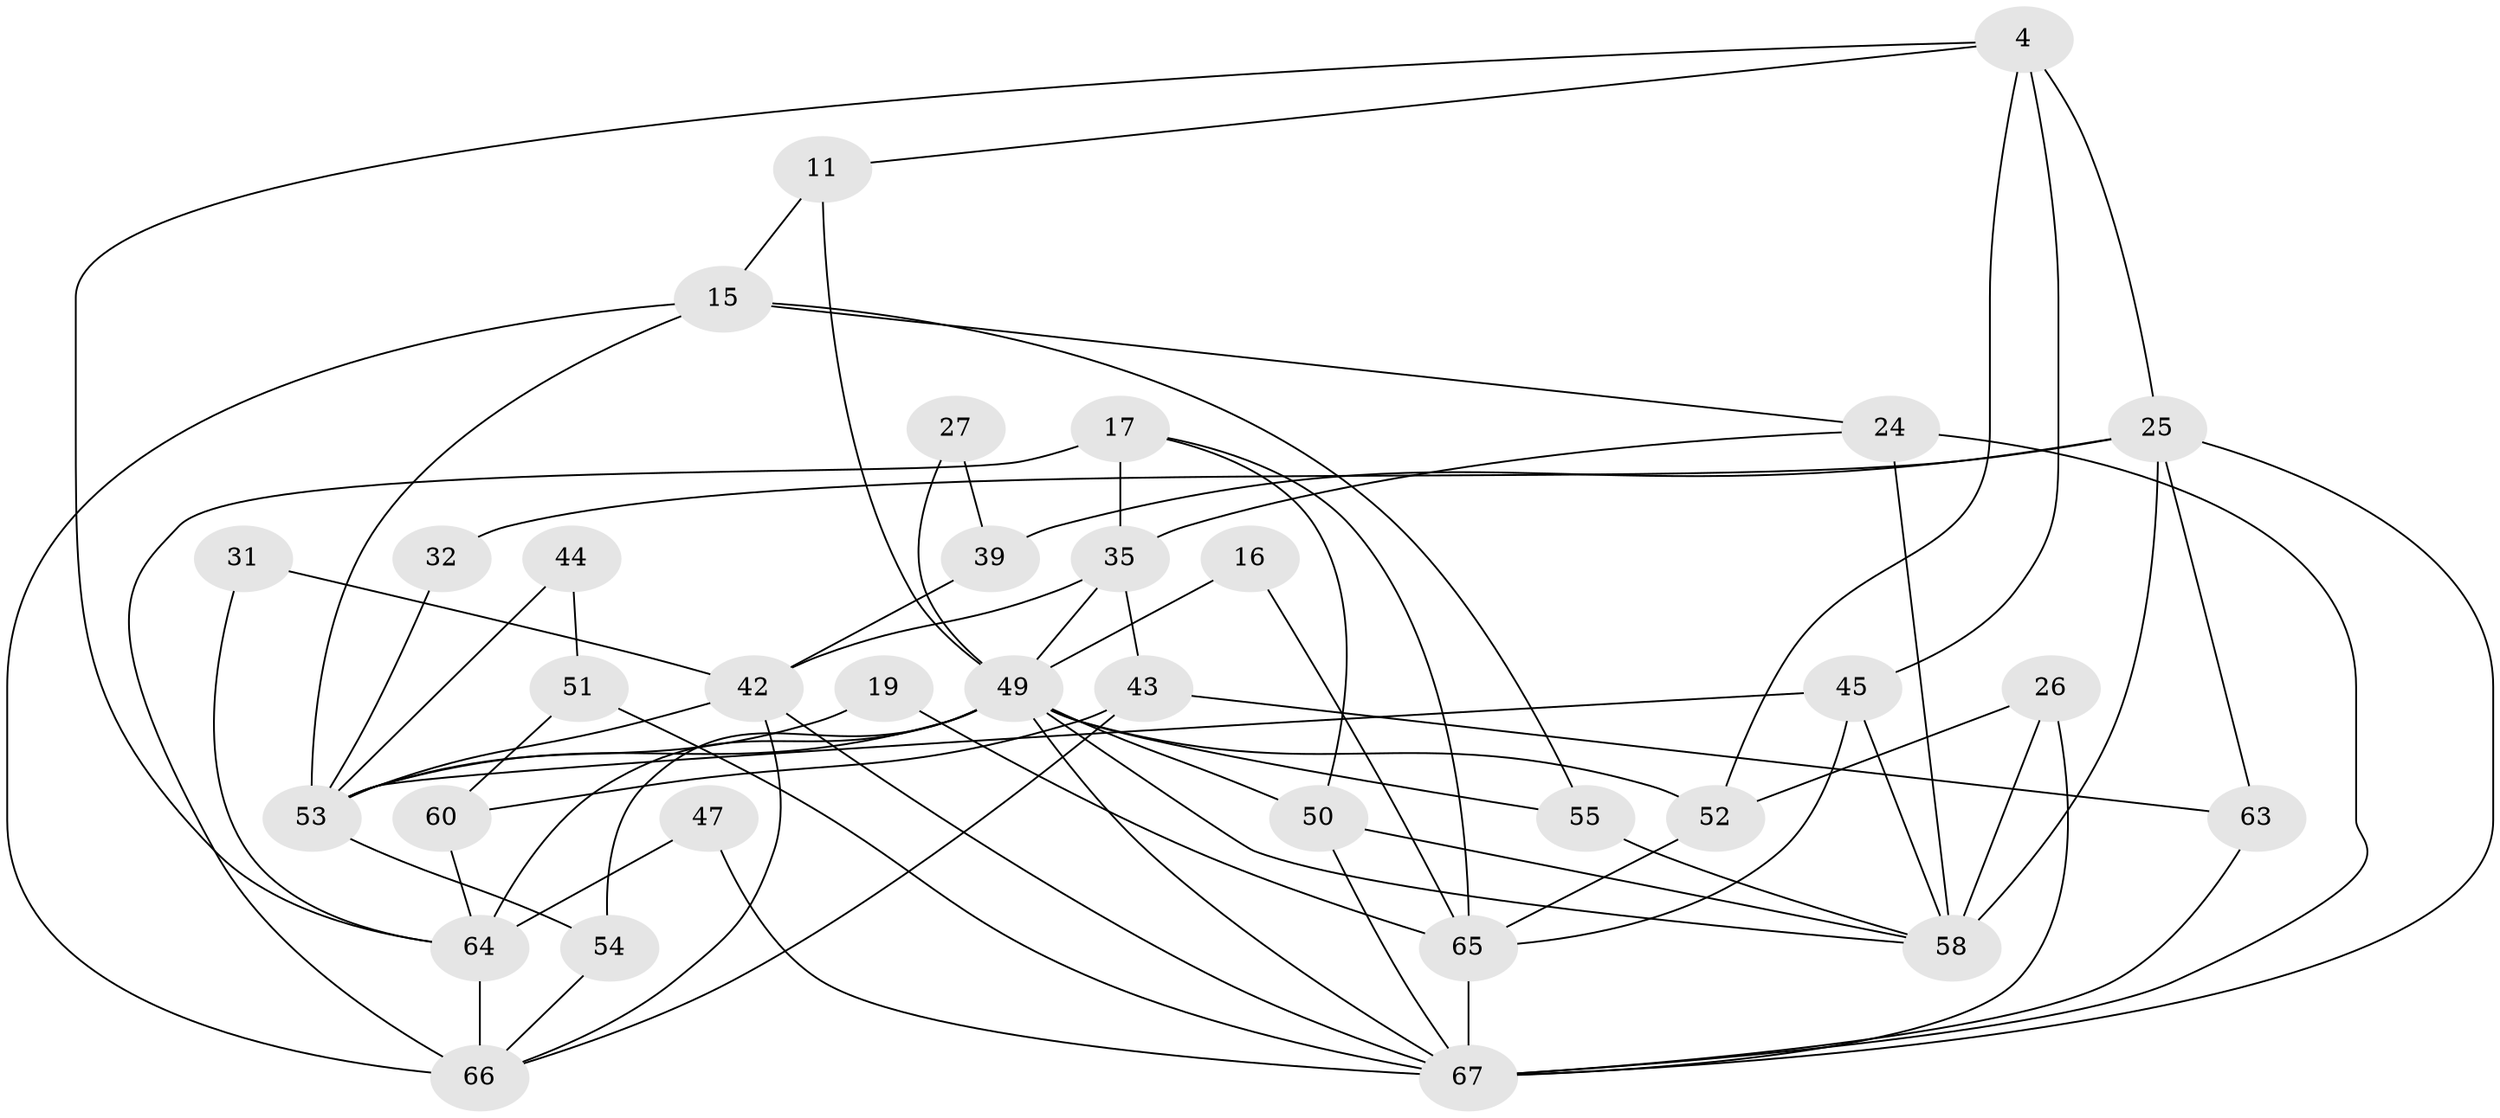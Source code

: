 // original degree distribution, {3: 0.29850746268656714, 8: 0.014925373134328358, 5: 0.14925373134328357, 6: 0.11940298507462686, 4: 0.26865671641791045, 2: 0.11940298507462686, 7: 0.029850746268656716}
// Generated by graph-tools (version 1.1) at 2025/49/03/09/25 04:49:48]
// undirected, 33 vertices, 72 edges
graph export_dot {
graph [start="1"]
  node [color=gray90,style=filled];
  4;
  11;
  15 [super="+14"];
  16;
  17;
  19;
  24 [super="+5+12"];
  25 [super="+23"];
  26;
  27;
  31;
  32;
  35 [super="+29"];
  39;
  42 [super="+41"];
  43;
  44;
  45;
  47;
  49 [super="+18+46"];
  50 [super="+40"];
  51;
  52;
  53 [super="+2"];
  54;
  55;
  58 [super="+48+57"];
  60;
  63;
  64 [super="+33+28"];
  65 [super="+62"];
  66 [super="+37+56"];
  67 [super="+8+59+61"];
  4 -- 11;
  4 -- 25 [weight=2];
  4 -- 45;
  4 -- 52;
  4 -- 64;
  11 -- 15;
  11 -- 49;
  15 -- 24 [weight=2];
  15 -- 55;
  15 -- 53;
  15 -- 66;
  16 -- 65;
  16 -- 49;
  17 -- 35 [weight=2];
  17 -- 65;
  17 -- 50;
  17 -- 66;
  19 -- 53 [weight=2];
  19 -- 65 [weight=2];
  24 -- 35 [weight=2];
  24 -- 67 [weight=3];
  24 -- 58 [weight=2];
  25 -- 32;
  25 -- 39;
  25 -- 58 [weight=2];
  25 -- 63;
  25 -- 67;
  26 -- 52;
  26 -- 67;
  26 -- 58;
  27 -- 39;
  27 -- 49;
  31 -- 64;
  31 -- 42;
  32 -- 53;
  35 -- 42 [weight=2];
  35 -- 43;
  35 -- 49 [weight=3];
  39 -- 42;
  42 -- 53 [weight=2];
  42 -- 67;
  42 -- 66;
  43 -- 63;
  43 -- 60;
  43 -- 66;
  44 -- 53 [weight=2];
  44 -- 51;
  45 -- 53;
  45 -- 58;
  45 -- 65;
  47 -- 67;
  47 -- 64;
  49 -- 50 [weight=2];
  49 -- 54;
  49 -- 67 [weight=3];
  49 -- 64 [weight=3];
  49 -- 52;
  49 -- 53;
  49 -- 55;
  49 -- 58;
  50 -- 67;
  50 -- 58;
  51 -- 60;
  51 -- 67;
  52 -- 65 [weight=2];
  53 -- 54;
  54 -- 66;
  55 -- 58;
  60 -- 64;
  63 -- 67;
  64 -- 66 [weight=3];
  65 -- 67 [weight=3];
}
